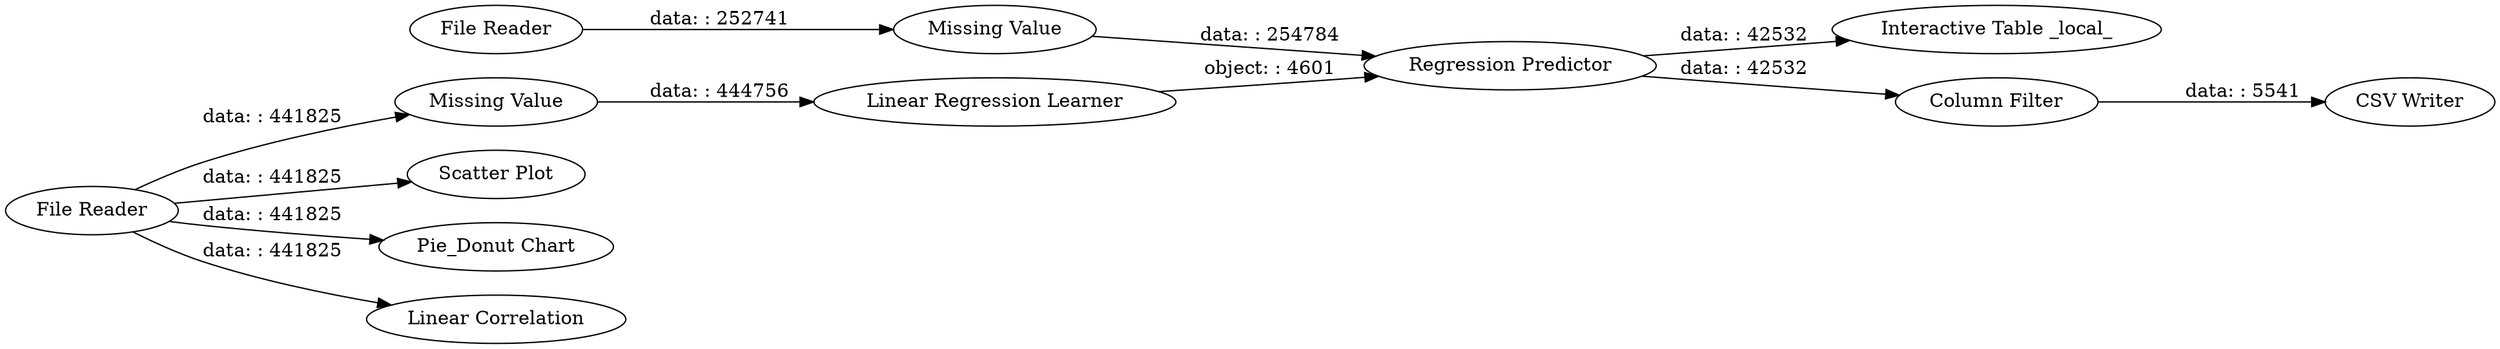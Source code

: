 digraph {
	"2947935128066884848_5" [label="Missing Value"]
	"2947935128066884848_12" [label="Interactive Table _local_"]
	"2947935128066884848_7" [label="File Reader"]
	"2947935128066884848_3" [label="Scatter Plot"]
	"2947935128066884848_11" [label="CSV Writer"]
	"2947935128066884848_4" [label="Pie_Donut Chart"]
	"2947935128066884848_2" [label="Linear Correlation"]
	"2947935128066884848_10" [label="Column Filter"]
	"2947935128066884848_8" [label="Missing Value"]
	"2947935128066884848_1" [label="File Reader"]
	"2947935128066884848_9" [label="Regression Predictor"]
	"2947935128066884848_6" [label="Linear Regression Learner"]
	"2947935128066884848_1" -> "2947935128066884848_5" [label="data: : 441825"]
	"2947935128066884848_1" -> "2947935128066884848_3" [label="data: : 441825"]
	"2947935128066884848_1" -> "2947935128066884848_4" [label="data: : 441825"]
	"2947935128066884848_10" -> "2947935128066884848_11" [label="data: : 5541"]
	"2947935128066884848_9" -> "2947935128066884848_10" [label="data: : 42532"]
	"2947935128066884848_9" -> "2947935128066884848_12" [label="data: : 42532"]
	"2947935128066884848_8" -> "2947935128066884848_9" [label="data: : 254784"]
	"2947935128066884848_1" -> "2947935128066884848_2" [label="data: : 441825"]
	"2947935128066884848_6" -> "2947935128066884848_9" [label="object: : 4601"]
	"2947935128066884848_7" -> "2947935128066884848_8" [label="data: : 252741"]
	"2947935128066884848_5" -> "2947935128066884848_6" [label="data: : 444756"]
	rankdir=LR
}
